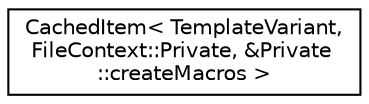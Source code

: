 digraph "Graphical Class Hierarchy"
{
 // LATEX_PDF_SIZE
  edge [fontname="Helvetica",fontsize="10",labelfontname="Helvetica",labelfontsize="10"];
  node [fontname="Helvetica",fontsize="10",shape=record];
  rankdir="LR";
  Node0 [label="CachedItem\< TemplateVariant,\l FileContext::Private, &Private\l::createMacros \>",height=0.2,width=0.4,color="black", fillcolor="white", style="filled",URL="$classCachedItem.html",tooltip=" "];
}
